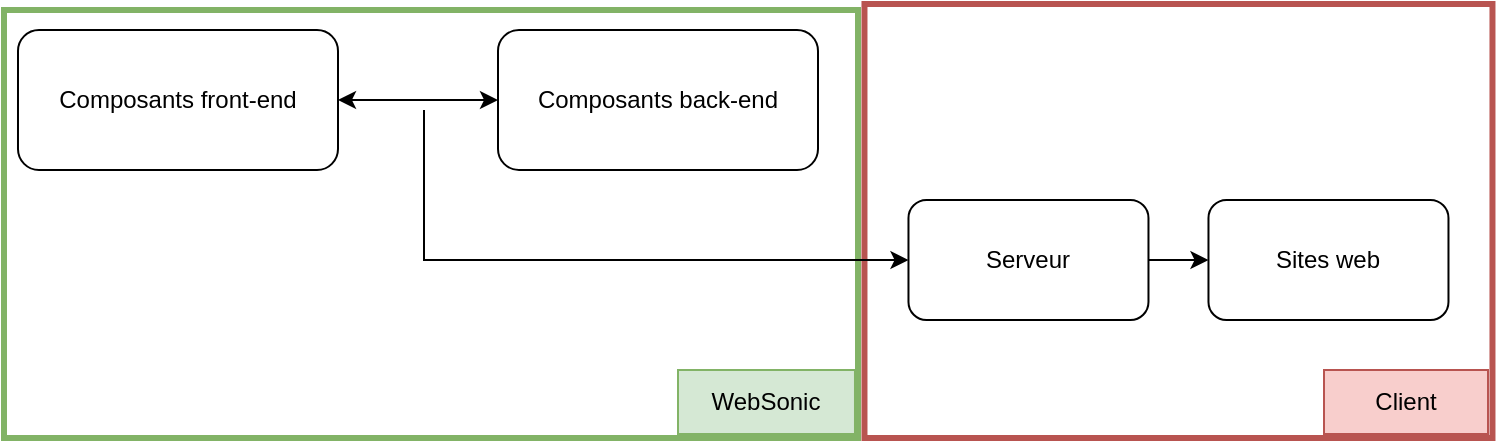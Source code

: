 <mxfile version="21.7.5" type="github">
  <diagram name="Page-1" id="4aeB6z92RJJiPWzYteNc">
    <mxGraphModel dx="1434" dy="681" grid="1" gridSize="10" guides="1" tooltips="1" connect="1" arrows="1" fold="1" page="1" pageScale="1" pageWidth="827" pageHeight="1169" math="0" shadow="0">
      <root>
        <mxCell id="0" />
        <mxCell id="1" parent="0" />
        <mxCell id="lYLlhKWeRg74tEbyo-01-30" value="" style="rounded=0;whiteSpace=wrap;html=1;fillColor=none;strokeColor=#b85450;strokeWidth=3;" vertex="1" parent="1">
          <mxGeometry x="440.24" y="7" width="314" height="217" as="geometry" />
        </mxCell>
        <mxCell id="lYLlhKWeRg74tEbyo-01-36" value="" style="rounded=0;whiteSpace=wrap;html=1;fillColor=none;strokeColor=#82b366;strokeWidth=3;" vertex="1" parent="1">
          <mxGeometry x="10" y="10" width="427" height="214" as="geometry" />
        </mxCell>
        <mxCell id="lYLlhKWeRg74tEbyo-01-37" value="WebSonic" style="rounded=0;whiteSpace=wrap;html=1;fillColor=#d5e8d4;strokeColor=#82b366;" vertex="1" parent="1">
          <mxGeometry x="346.999" y="190" width="88.484" height="32" as="geometry" />
        </mxCell>
        <mxCell id="lYLlhKWeRg74tEbyo-01-39" value="Serveur" style="rounded=1;whiteSpace=wrap;html=1;" vertex="1" parent="1">
          <mxGeometry x="462.24" y="105" width="120" height="60" as="geometry" />
        </mxCell>
        <mxCell id="lYLlhKWeRg74tEbyo-01-40" value="Composants front-end" style="rounded=1;whiteSpace=wrap;html=1;" vertex="1" parent="1">
          <mxGeometry x="17" y="20" width="160" height="70" as="geometry" />
        </mxCell>
        <mxCell id="lYLlhKWeRg74tEbyo-01-41" value="Composants back-end" style="rounded=1;whiteSpace=wrap;html=1;" vertex="1" parent="1">
          <mxGeometry x="257" y="20" width="160" height="70" as="geometry" />
        </mxCell>
        <mxCell id="lYLlhKWeRg74tEbyo-01-44" value="" style="endArrow=classic;startArrow=classic;html=1;rounded=0;exitX=1;exitY=0.5;exitDx=0;exitDy=0;entryX=0;entryY=0.5;entryDx=0;entryDy=0;" edge="1" parent="1" source="lYLlhKWeRg74tEbyo-01-40" target="lYLlhKWeRg74tEbyo-01-41">
          <mxGeometry width="50" height="50" relative="1" as="geometry">
            <mxPoint x="406" y="260" as="sourcePoint" />
            <mxPoint x="456" y="210" as="targetPoint" />
          </mxGeometry>
        </mxCell>
        <mxCell id="lYLlhKWeRg74tEbyo-01-29" value="Sites web" style="rounded=1;whiteSpace=wrap;html=1;" vertex="1" parent="1">
          <mxGeometry x="612.24" y="105" width="120" height="60" as="geometry" />
        </mxCell>
        <mxCell id="lYLlhKWeRg74tEbyo-01-32" value="" style="endArrow=classic;html=1;rounded=0;exitX=1;exitY=0.5;exitDx=0;exitDy=0;entryX=0;entryY=0.5;entryDx=0;entryDy=0;" edge="1" parent="1" source="lYLlhKWeRg74tEbyo-01-39" target="lYLlhKWeRg74tEbyo-01-29">
          <mxGeometry width="50" height="50" relative="1" as="geometry">
            <mxPoint x="417" y="140" as="sourcePoint" />
            <mxPoint x="700" y="340" as="targetPoint" />
          </mxGeometry>
        </mxCell>
        <mxCell id="lYLlhKWeRg74tEbyo-01-31" value="Client" style="rounded=0;whiteSpace=wrap;html=1;fillColor=#f8cecc;strokeColor=#b85450;" vertex="1" parent="1">
          <mxGeometry x="670" y="190" width="82" height="32" as="geometry" />
        </mxCell>
        <mxCell id="lYLlhKWeRg74tEbyo-01-50" value="" style="endArrow=classic;html=1;rounded=0;entryX=0;entryY=0.5;entryDx=0;entryDy=0;" edge="1" parent="1" target="lYLlhKWeRg74tEbyo-01-39">
          <mxGeometry width="50" height="50" relative="1" as="geometry">
            <mxPoint x="220" y="60" as="sourcePoint" />
            <mxPoint x="320" y="260" as="targetPoint" />
            <Array as="points">
              <mxPoint x="220" y="135" />
            </Array>
          </mxGeometry>
        </mxCell>
      </root>
    </mxGraphModel>
  </diagram>
</mxfile>
